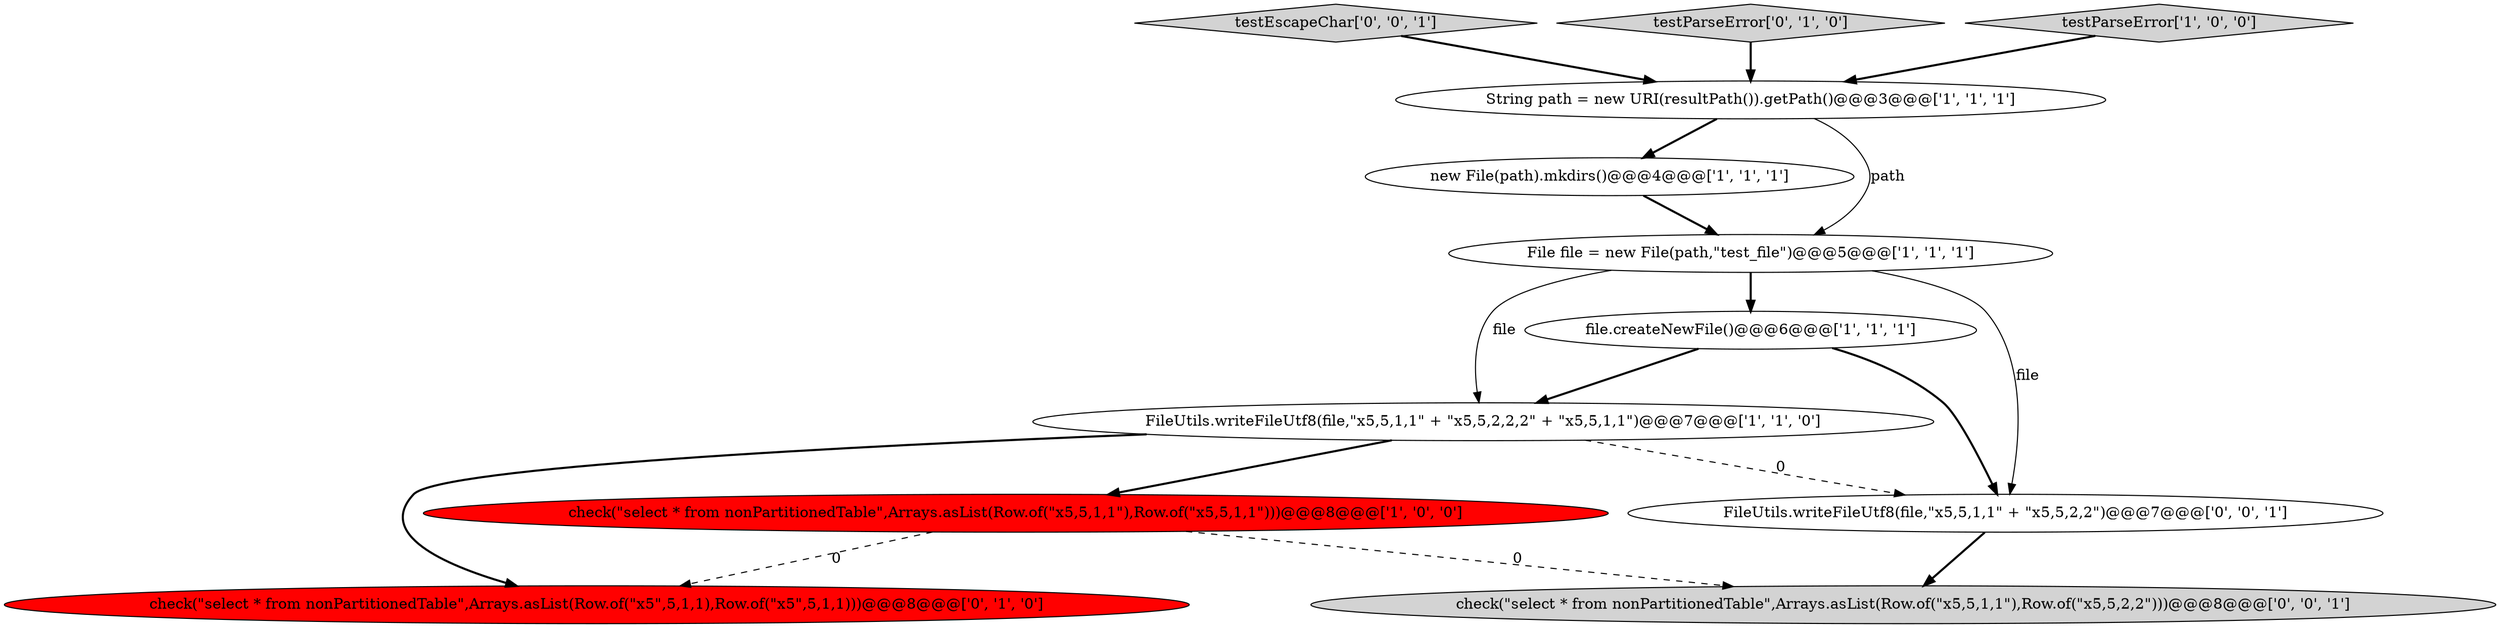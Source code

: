 digraph {
8 [style = filled, label = "check(\"select * from nonPartitionedTable\",Arrays.asList(Row.of(\"x5\",5,1,1),Row.of(\"x5\",5,1,1)))@@@8@@@['0', '1', '0']", fillcolor = red, shape = ellipse image = "AAA1AAABBB2BBB"];
10 [style = filled, label = "testEscapeChar['0', '0', '1']", fillcolor = lightgray, shape = diamond image = "AAA0AAABBB3BBB"];
7 [style = filled, label = "testParseError['0', '1', '0']", fillcolor = lightgray, shape = diamond image = "AAA0AAABBB2BBB"];
6 [style = filled, label = "testParseError['1', '0', '0']", fillcolor = lightgray, shape = diamond image = "AAA0AAABBB1BBB"];
4 [style = filled, label = "new File(path).mkdirs()@@@4@@@['1', '1', '1']", fillcolor = white, shape = ellipse image = "AAA0AAABBB1BBB"];
3 [style = filled, label = "FileUtils.writeFileUtf8(file,\"x5,5,1,1\" + \"x5,5,2,2,2\" + \"x5,5,1,1\")@@@7@@@['1', '1', '0']", fillcolor = white, shape = ellipse image = "AAA0AAABBB1BBB"];
1 [style = filled, label = "File file = new File(path,\"test_file\")@@@5@@@['1', '1', '1']", fillcolor = white, shape = ellipse image = "AAA0AAABBB1BBB"];
5 [style = filled, label = "file.createNewFile()@@@6@@@['1', '1', '1']", fillcolor = white, shape = ellipse image = "AAA0AAABBB1BBB"];
11 [style = filled, label = "check(\"select * from nonPartitionedTable\",Arrays.asList(Row.of(\"x5,5,1,1\"),Row.of(\"x5,5,2,2\")))@@@8@@@['0', '0', '1']", fillcolor = lightgray, shape = ellipse image = "AAA0AAABBB3BBB"];
2 [style = filled, label = "check(\"select * from nonPartitionedTable\",Arrays.asList(Row.of(\"x5,5,1,1\"),Row.of(\"x5,5,1,1\")))@@@8@@@['1', '0', '0']", fillcolor = red, shape = ellipse image = "AAA1AAABBB1BBB"];
9 [style = filled, label = "FileUtils.writeFileUtf8(file,\"x5,5,1,1\" + \"x5,5,2,2\")@@@7@@@['0', '0', '1']", fillcolor = white, shape = ellipse image = "AAA0AAABBB3BBB"];
0 [style = filled, label = "String path = new URI(resultPath()).getPath()@@@3@@@['1', '1', '1']", fillcolor = white, shape = ellipse image = "AAA0AAABBB1BBB"];
1->5 [style = bold, label=""];
5->3 [style = bold, label=""];
1->3 [style = solid, label="file"];
1->9 [style = solid, label="file"];
2->11 [style = dashed, label="0"];
4->1 [style = bold, label=""];
7->0 [style = bold, label=""];
6->0 [style = bold, label=""];
9->11 [style = bold, label=""];
3->2 [style = bold, label=""];
5->9 [style = bold, label=""];
0->1 [style = solid, label="path"];
3->9 [style = dashed, label="0"];
0->4 [style = bold, label=""];
2->8 [style = dashed, label="0"];
3->8 [style = bold, label=""];
10->0 [style = bold, label=""];
}
